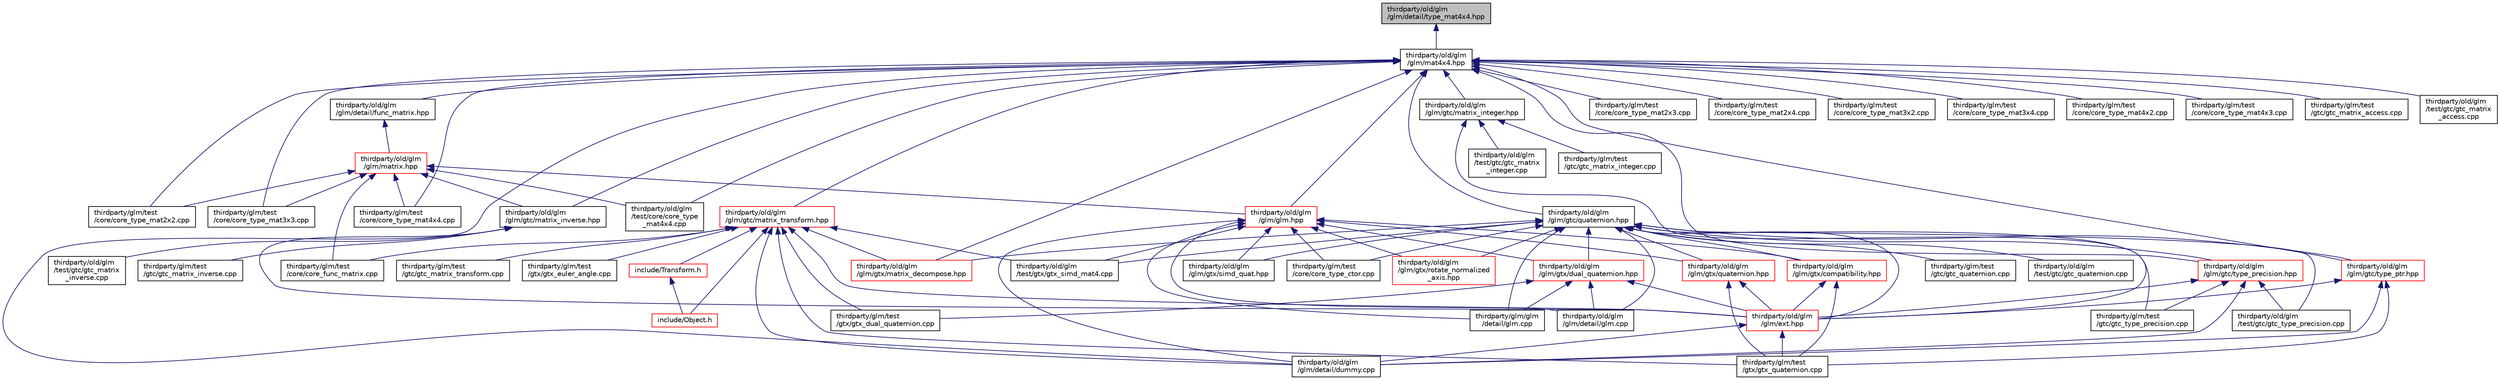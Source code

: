 digraph "thirdparty/old/glm/glm/detail/type_mat4x4.hpp"
{
  edge [fontname="Helvetica",fontsize="10",labelfontname="Helvetica",labelfontsize="10"];
  node [fontname="Helvetica",fontsize="10",shape=record];
  Node1 [label="thirdparty/old/glm\l/glm/detail/type_mat4x4.hpp",height=0.2,width=0.4,color="black", fillcolor="grey75", style="filled", fontcolor="black"];
  Node1 -> Node2 [dir="back",color="midnightblue",fontsize="10",style="solid",fontname="Helvetica"];
  Node2 [label="thirdparty/old/glm\l/glm/mat4x4.hpp",height=0.2,width=0.4,color="black", fillcolor="white", style="filled",URL="$old_2glm_2glm_2mat4x4_8hpp.html"];
  Node2 -> Node3 [dir="back",color="midnightblue",fontsize="10",style="solid",fontname="Helvetica"];
  Node3 [label="thirdparty/glm/test\l/core/core_type_mat2x2.cpp",height=0.2,width=0.4,color="black", fillcolor="white", style="filled",URL="$glm_2test_2core_2core__type__mat2x2_8cpp.html"];
  Node2 -> Node4 [dir="back",color="midnightblue",fontsize="10",style="solid",fontname="Helvetica"];
  Node4 [label="thirdparty/glm/test\l/core/core_type_mat2x3.cpp",height=0.2,width=0.4,color="black", fillcolor="white", style="filled",URL="$glm_2test_2core_2core__type__mat2x3_8cpp.html"];
  Node2 -> Node5 [dir="back",color="midnightblue",fontsize="10",style="solid",fontname="Helvetica"];
  Node5 [label="thirdparty/glm/test\l/core/core_type_mat2x4.cpp",height=0.2,width=0.4,color="black", fillcolor="white", style="filled",URL="$glm_2test_2core_2core__type__mat2x4_8cpp.html"];
  Node2 -> Node6 [dir="back",color="midnightblue",fontsize="10",style="solid",fontname="Helvetica"];
  Node6 [label="thirdparty/glm/test\l/core/core_type_mat3x2.cpp",height=0.2,width=0.4,color="black", fillcolor="white", style="filled",URL="$glm_2test_2core_2core__type__mat3x2_8cpp.html"];
  Node2 -> Node7 [dir="back",color="midnightblue",fontsize="10",style="solid",fontname="Helvetica"];
  Node7 [label="thirdparty/glm/test\l/core/core_type_mat3x3.cpp",height=0.2,width=0.4,color="black", fillcolor="white", style="filled",URL="$glm_2test_2core_2core__type__mat3x3_8cpp.html"];
  Node2 -> Node8 [dir="back",color="midnightblue",fontsize="10",style="solid",fontname="Helvetica"];
  Node8 [label="thirdparty/glm/test\l/core/core_type_mat3x4.cpp",height=0.2,width=0.4,color="black", fillcolor="white", style="filled",URL="$glm_2test_2core_2core__type__mat3x4_8cpp.html"];
  Node2 -> Node9 [dir="back",color="midnightblue",fontsize="10",style="solid",fontname="Helvetica"];
  Node9 [label="thirdparty/glm/test\l/core/core_type_mat4x2.cpp",height=0.2,width=0.4,color="black", fillcolor="white", style="filled",URL="$glm_2test_2core_2core__type__mat4x2_8cpp.html"];
  Node2 -> Node10 [dir="back",color="midnightblue",fontsize="10",style="solid",fontname="Helvetica"];
  Node10 [label="thirdparty/glm/test\l/core/core_type_mat4x3.cpp",height=0.2,width=0.4,color="black", fillcolor="white", style="filled",URL="$glm_2test_2core_2core__type__mat4x3_8cpp.html"];
  Node2 -> Node11 [dir="back",color="midnightblue",fontsize="10",style="solid",fontname="Helvetica"];
  Node11 [label="thirdparty/glm/test\l/core/core_type_mat4x4.cpp",height=0.2,width=0.4,color="black", fillcolor="white", style="filled",URL="$glm_2test_2core_2core__type__mat4x4_8cpp.html"];
  Node2 -> Node12 [dir="back",color="midnightblue",fontsize="10",style="solid",fontname="Helvetica"];
  Node12 [label="thirdparty/glm/test\l/gtc/gtc_matrix_access.cpp",height=0.2,width=0.4,color="black", fillcolor="white", style="filled",URL="$glm_2test_2gtc_2gtc__matrix__access_8cpp.html"];
  Node2 -> Node13 [dir="back",color="midnightblue",fontsize="10",style="solid",fontname="Helvetica"];
  Node13 [label="thirdparty/old/glm\l/glm/detail/dummy.cpp",height=0.2,width=0.4,color="black", fillcolor="white", style="filled",URL="$old_2glm_2glm_2detail_2dummy_8cpp.html"];
  Node2 -> Node14 [dir="back",color="midnightblue",fontsize="10",style="solid",fontname="Helvetica"];
  Node14 [label="thirdparty/old/glm\l/glm/detail/func_matrix.hpp",height=0.2,width=0.4,color="black", fillcolor="white", style="filled",URL="$old_2glm_2glm_2detail_2func__matrix_8hpp.html"];
  Node14 -> Node15 [dir="back",color="midnightblue",fontsize="10",style="solid",fontname="Helvetica"];
  Node15 [label="thirdparty/old/glm\l/glm/matrix.hpp",height=0.2,width=0.4,color="red", fillcolor="white", style="filled",URL="$old_2glm_2glm_2matrix_8hpp.html"];
  Node15 -> Node16 [dir="back",color="midnightblue",fontsize="10",style="solid",fontname="Helvetica"];
  Node16 [label="thirdparty/glm/test\l/core/core_func_matrix.cpp",height=0.2,width=0.4,color="black", fillcolor="white", style="filled",URL="$glm_2test_2core_2core__func__matrix_8cpp.html"];
  Node15 -> Node3 [dir="back",color="midnightblue",fontsize="10",style="solid",fontname="Helvetica"];
  Node15 -> Node7 [dir="back",color="midnightblue",fontsize="10",style="solid",fontname="Helvetica"];
  Node15 -> Node11 [dir="back",color="midnightblue",fontsize="10",style="solid",fontname="Helvetica"];
  Node15 -> Node17 [dir="back",color="midnightblue",fontsize="10",style="solid",fontname="Helvetica"];
  Node17 [label="thirdparty/old/glm\l/glm/gtc/matrix_inverse.hpp",height=0.2,width=0.4,color="black", fillcolor="white", style="filled",URL="$old_2glm_2glm_2gtc_2matrix__inverse_8hpp.html"];
  Node17 -> Node18 [dir="back",color="midnightblue",fontsize="10",style="solid",fontname="Helvetica"];
  Node18 [label="thirdparty/glm/test\l/gtc/gtc_matrix_inverse.cpp",height=0.2,width=0.4,color="black", fillcolor="white", style="filled",URL="$glm_2test_2gtc_2gtc__matrix__inverse_8cpp.html"];
  Node17 -> Node19 [dir="back",color="midnightblue",fontsize="10",style="solid",fontname="Helvetica"];
  Node19 [label="thirdparty/old/glm\l/glm/ext.hpp",height=0.2,width=0.4,color="red", fillcolor="white", style="filled",URL="$old_2glm_2glm_2ext_8hpp.html"];
  Node19 -> Node20 [dir="back",color="midnightblue",fontsize="10",style="solid",fontname="Helvetica"];
  Node20 [label="thirdparty/glm/test\l/gtx/gtx_quaternion.cpp",height=0.2,width=0.4,color="black", fillcolor="white", style="filled",URL="$glm_2test_2gtx_2gtx__quaternion_8cpp.html"];
  Node19 -> Node13 [dir="back",color="midnightblue",fontsize="10",style="solid",fontname="Helvetica"];
  Node17 -> Node21 [dir="back",color="midnightblue",fontsize="10",style="solid",fontname="Helvetica"];
  Node21 [label="thirdparty/old/glm\l/test/gtc/gtc_matrix\l_inverse.cpp",height=0.2,width=0.4,color="black", fillcolor="white", style="filled",URL="$old_2glm_2test_2gtc_2gtc__matrix__inverse_8cpp.html"];
  Node15 -> Node22 [dir="back",color="midnightblue",fontsize="10",style="solid",fontname="Helvetica"];
  Node22 [label="thirdparty/old/glm\l/glm/glm.hpp",height=0.2,width=0.4,color="red", fillcolor="white", style="filled",URL="$old_2glm_2glm_2glm_8hpp.html"];
  Node22 -> Node23 [dir="back",color="midnightblue",fontsize="10",style="solid",fontname="Helvetica"];
  Node23 [label="thirdparty/glm/glm\l/detail/glm.cpp",height=0.2,width=0.4,color="black", fillcolor="white", style="filled",URL="$glm_2glm_2detail_2glm_8cpp.html"];
  Node22 -> Node24 [dir="back",color="midnightblue",fontsize="10",style="solid",fontname="Helvetica"];
  Node24 [label="thirdparty/glm/test\l/core/core_type_ctor.cpp",height=0.2,width=0.4,color="black", fillcolor="white", style="filled",URL="$core__type__ctor_8cpp.html"];
  Node22 -> Node13 [dir="back",color="midnightblue",fontsize="10",style="solid",fontname="Helvetica"];
  Node22 -> Node25 [dir="back",color="midnightblue",fontsize="10",style="solid",fontname="Helvetica"];
  Node25 [label="thirdparty/old/glm\l/glm/detail/glm.cpp",height=0.2,width=0.4,color="black", fillcolor="white", style="filled",URL="$old_2glm_2glm_2detail_2glm_8cpp.html"];
  Node22 -> Node26 [dir="back",color="midnightblue",fontsize="10",style="solid",fontname="Helvetica"];
  Node26 [label="thirdparty/old/glm\l/glm/gtx/compatibility.hpp",height=0.2,width=0.4,color="red", fillcolor="white", style="filled",URL="$old_2glm_2glm_2gtx_2compatibility_8hpp.html"];
  Node26 -> Node20 [dir="back",color="midnightblue",fontsize="10",style="solid",fontname="Helvetica"];
  Node26 -> Node19 [dir="back",color="midnightblue",fontsize="10",style="solid",fontname="Helvetica"];
  Node22 -> Node27 [dir="back",color="midnightblue",fontsize="10",style="solid",fontname="Helvetica"];
  Node27 [label="thirdparty/old/glm\l/glm/gtx/dual_quaternion.hpp",height=0.2,width=0.4,color="red", fillcolor="white", style="filled",URL="$old_2glm_2glm_2gtx_2dual__quaternion_8hpp.html"];
  Node27 -> Node23 [dir="back",color="midnightblue",fontsize="10",style="solid",fontname="Helvetica"];
  Node27 -> Node28 [dir="back",color="midnightblue",fontsize="10",style="solid",fontname="Helvetica"];
  Node28 [label="thirdparty/glm/test\l/gtx/gtx_dual_quaternion.cpp",height=0.2,width=0.4,color="black", fillcolor="white", style="filled",URL="$glm_2test_2gtx_2gtx__dual__quaternion_8cpp.html"];
  Node27 -> Node25 [dir="back",color="midnightblue",fontsize="10",style="solid",fontname="Helvetica"];
  Node27 -> Node19 [dir="back",color="midnightblue",fontsize="10",style="solid",fontname="Helvetica"];
  Node22 -> Node29 [dir="back",color="midnightblue",fontsize="10",style="solid",fontname="Helvetica"];
  Node29 [label="thirdparty/old/glm\l/glm/gtx/quaternion.hpp",height=0.2,width=0.4,color="red", fillcolor="white", style="filled",URL="$old_2glm_2glm_2gtx_2quaternion_8hpp.html"];
  Node29 -> Node20 [dir="back",color="midnightblue",fontsize="10",style="solid",fontname="Helvetica"];
  Node29 -> Node19 [dir="back",color="midnightblue",fontsize="10",style="solid",fontname="Helvetica"];
  Node22 -> Node30 [dir="back",color="midnightblue",fontsize="10",style="solid",fontname="Helvetica"];
  Node30 [label="thirdparty/old/glm\l/glm/gtx/rotate_normalized\l_axis.hpp",height=0.2,width=0.4,color="red", fillcolor="white", style="filled",URL="$old_2glm_2glm_2gtx_2rotate__normalized__axis_8hpp.html"];
  Node22 -> Node31 [dir="back",color="midnightblue",fontsize="10",style="solid",fontname="Helvetica"];
  Node31 [label="thirdparty/old/glm\l/glm/gtx/simd_quat.hpp",height=0.2,width=0.4,color="black", fillcolor="white", style="filled",URL="$simd__quat_8hpp.html",tooltip="OpenGL Mathematics (glm.g-truc.net) "];
  Node22 -> Node32 [dir="back",color="midnightblue",fontsize="10",style="solid",fontname="Helvetica"];
  Node32 [label="thirdparty/old/glm\l/test/gtx/gtx_simd_mat4.cpp",height=0.2,width=0.4,color="black", fillcolor="white", style="filled",URL="$gtx__simd__mat4_8cpp.html",tooltip="OpenGL Mathematics (glm.g-truc.net) "];
  Node15 -> Node33 [dir="back",color="midnightblue",fontsize="10",style="solid",fontname="Helvetica"];
  Node33 [label="thirdparty/old/glm\l/test/core/core_type\l_mat4x4.cpp",height=0.2,width=0.4,color="black", fillcolor="white", style="filled",URL="$old_2glm_2test_2core_2core__type__mat4x4_8cpp.html"];
  Node2 -> Node34 [dir="back",color="midnightblue",fontsize="10",style="solid",fontname="Helvetica"];
  Node34 [label="thirdparty/old/glm\l/glm/gtc/quaternion.hpp",height=0.2,width=0.4,color="black", fillcolor="white", style="filled",URL="$old_2glm_2glm_2gtc_2quaternion_8hpp.html"];
  Node34 -> Node23 [dir="back",color="midnightblue",fontsize="10",style="solid",fontname="Helvetica"];
  Node34 -> Node24 [dir="back",color="midnightblue",fontsize="10",style="solid",fontname="Helvetica"];
  Node34 -> Node35 [dir="back",color="midnightblue",fontsize="10",style="solid",fontname="Helvetica"];
  Node35 [label="thirdparty/glm/test\l/gtc/gtc_quaternion.cpp",height=0.2,width=0.4,color="black", fillcolor="white", style="filled",URL="$glm_2test_2gtc_2gtc__quaternion_8cpp.html"];
  Node34 -> Node36 [dir="back",color="midnightblue",fontsize="10",style="solid",fontname="Helvetica"];
  Node36 [label="thirdparty/glm/test\l/gtc/gtc_type_precision.cpp",height=0.2,width=0.4,color="black", fillcolor="white", style="filled",URL="$glm_2test_2gtc_2gtc__type__precision_8cpp.html"];
  Node34 -> Node25 [dir="back",color="midnightblue",fontsize="10",style="solid",fontname="Helvetica"];
  Node34 -> Node37 [dir="back",color="midnightblue",fontsize="10",style="solid",fontname="Helvetica"];
  Node37 [label="thirdparty/old/glm\l/glm/gtc/type_precision.hpp",height=0.2,width=0.4,color="red", fillcolor="white", style="filled",URL="$old_2glm_2glm_2gtc_2type__precision_8hpp.html"];
  Node37 -> Node36 [dir="back",color="midnightblue",fontsize="10",style="solid",fontname="Helvetica"];
  Node37 -> Node13 [dir="back",color="midnightblue",fontsize="10",style="solid",fontname="Helvetica"];
  Node37 -> Node19 [dir="back",color="midnightblue",fontsize="10",style="solid",fontname="Helvetica"];
  Node37 -> Node38 [dir="back",color="midnightblue",fontsize="10",style="solid",fontname="Helvetica"];
  Node38 [label="thirdparty/old/glm\l/test/gtc/gtc_type_precision.cpp",height=0.2,width=0.4,color="black", fillcolor="white", style="filled",URL="$old_2glm_2test_2gtc_2gtc__type__precision_8cpp.html"];
  Node34 -> Node19 [dir="back",color="midnightblue",fontsize="10",style="solid",fontname="Helvetica"];
  Node34 -> Node39 [dir="back",color="midnightblue",fontsize="10",style="solid",fontname="Helvetica"];
  Node39 [label="thirdparty/old/glm\l/glm/gtc/type_ptr.hpp",height=0.2,width=0.4,color="red", fillcolor="white", style="filled",URL="$old_2glm_2glm_2gtc_2type__ptr_8hpp.html"];
  Node39 -> Node20 [dir="back",color="midnightblue",fontsize="10",style="solid",fontname="Helvetica"];
  Node39 -> Node13 [dir="back",color="midnightblue",fontsize="10",style="solid",fontname="Helvetica"];
  Node39 -> Node19 [dir="back",color="midnightblue",fontsize="10",style="solid",fontname="Helvetica"];
  Node34 -> Node26 [dir="back",color="midnightblue",fontsize="10",style="solid",fontname="Helvetica"];
  Node34 -> Node27 [dir="back",color="midnightblue",fontsize="10",style="solid",fontname="Helvetica"];
  Node34 -> Node29 [dir="back",color="midnightblue",fontsize="10",style="solid",fontname="Helvetica"];
  Node34 -> Node40 [dir="back",color="midnightblue",fontsize="10",style="solid",fontname="Helvetica"];
  Node40 [label="thirdparty/old/glm\l/glm/gtx/matrix_decompose.hpp",height=0.2,width=0.4,color="red", fillcolor="white", style="filled",URL="$old_2glm_2glm_2gtx_2matrix__decompose_8hpp.html"];
  Node34 -> Node30 [dir="back",color="midnightblue",fontsize="10",style="solid",fontname="Helvetica"];
  Node34 -> Node31 [dir="back",color="midnightblue",fontsize="10",style="solid",fontname="Helvetica"];
  Node34 -> Node41 [dir="back",color="midnightblue",fontsize="10",style="solid",fontname="Helvetica"];
  Node41 [label="thirdparty/old/glm\l/test/gtc/gtc_quaternion.cpp",height=0.2,width=0.4,color="black", fillcolor="white", style="filled",URL="$old_2glm_2test_2gtc_2gtc__quaternion_8cpp.html"];
  Node34 -> Node38 [dir="back",color="midnightblue",fontsize="10",style="solid",fontname="Helvetica"];
  Node34 -> Node32 [dir="back",color="midnightblue",fontsize="10",style="solid",fontname="Helvetica"];
  Node2 -> Node42 [dir="back",color="midnightblue",fontsize="10",style="solid",fontname="Helvetica"];
  Node42 [label="thirdparty/old/glm\l/glm/gtc/matrix_integer.hpp",height=0.2,width=0.4,color="black", fillcolor="white", style="filled",URL="$old_2glm_2glm_2gtc_2matrix__integer_8hpp.html"];
  Node42 -> Node43 [dir="back",color="midnightblue",fontsize="10",style="solid",fontname="Helvetica"];
  Node43 [label="thirdparty/glm/test\l/gtc/gtc_matrix_integer.cpp",height=0.2,width=0.4,color="black", fillcolor="white", style="filled",URL="$glm_2test_2gtc_2gtc__matrix__integer_8cpp.html"];
  Node42 -> Node19 [dir="back",color="midnightblue",fontsize="10",style="solid",fontname="Helvetica"];
  Node42 -> Node44 [dir="back",color="midnightblue",fontsize="10",style="solid",fontname="Helvetica"];
  Node44 [label="thirdparty/old/glm\l/test/gtc/gtc_matrix\l_integer.cpp",height=0.2,width=0.4,color="black", fillcolor="white", style="filled",URL="$old_2glm_2test_2gtc_2gtc__matrix__integer_8cpp.html"];
  Node2 -> Node17 [dir="back",color="midnightblue",fontsize="10",style="solid",fontname="Helvetica"];
  Node2 -> Node45 [dir="back",color="midnightblue",fontsize="10",style="solid",fontname="Helvetica"];
  Node45 [label="thirdparty/old/glm\l/glm/gtc/matrix_transform.hpp",height=0.2,width=0.4,color="red", fillcolor="white", style="filled",URL="$old_2glm_2glm_2gtc_2matrix__transform_8hpp.html"];
  Node45 -> Node46 [dir="back",color="midnightblue",fontsize="10",style="solid",fontname="Helvetica"];
  Node46 [label="include/Transform.h",height=0.2,width=0.4,color="red", fillcolor="white", style="filled",URL="$Transform_8h.html",tooltip="Responsible for holding matrix operations in model, view, and projection space. "];
  Node46 -> Node47 [dir="back",color="midnightblue",fontsize="10",style="solid",fontname="Helvetica"];
  Node47 [label="include/Object.h",height=0.2,width=0.4,color="red", fillcolor="white", style="filled",URL="$Object_8h.html",tooltip="Sets up an OpenGL camera. "];
  Node45 -> Node47 [dir="back",color="midnightblue",fontsize="10",style="solid",fontname="Helvetica"];
  Node45 -> Node16 [dir="back",color="midnightblue",fontsize="10",style="solid",fontname="Helvetica"];
  Node45 -> Node48 [dir="back",color="midnightblue",fontsize="10",style="solid",fontname="Helvetica"];
  Node48 [label="thirdparty/glm/test\l/gtc/gtc_matrix_transform.cpp",height=0.2,width=0.4,color="black", fillcolor="white", style="filled",URL="$glm_2test_2gtc_2gtc__matrix__transform_8cpp.html"];
  Node45 -> Node28 [dir="back",color="midnightblue",fontsize="10",style="solid",fontname="Helvetica"];
  Node45 -> Node49 [dir="back",color="midnightblue",fontsize="10",style="solid",fontname="Helvetica"];
  Node49 [label="thirdparty/glm/test\l/gtx/gtx_euler_angle.cpp",height=0.2,width=0.4,color="black", fillcolor="white", style="filled",URL="$glm_2test_2gtx_2gtx__euler__angle_8cpp.html"];
  Node45 -> Node20 [dir="back",color="midnightblue",fontsize="10",style="solid",fontname="Helvetica"];
  Node45 -> Node13 [dir="back",color="midnightblue",fontsize="10",style="solid",fontname="Helvetica"];
  Node45 -> Node19 [dir="back",color="midnightblue",fontsize="10",style="solid",fontname="Helvetica"];
  Node45 -> Node40 [dir="back",color="midnightblue",fontsize="10",style="solid",fontname="Helvetica"];
  Node45 -> Node32 [dir="back",color="midnightblue",fontsize="10",style="solid",fontname="Helvetica"];
  Node2 -> Node22 [dir="back",color="midnightblue",fontsize="10",style="solid",fontname="Helvetica"];
  Node2 -> Node37 [dir="back",color="midnightblue",fontsize="10",style="solid",fontname="Helvetica"];
  Node2 -> Node39 [dir="back",color="midnightblue",fontsize="10",style="solid",fontname="Helvetica"];
  Node2 -> Node40 [dir="back",color="midnightblue",fontsize="10",style="solid",fontname="Helvetica"];
  Node2 -> Node33 [dir="back",color="midnightblue",fontsize="10",style="solid",fontname="Helvetica"];
  Node2 -> Node50 [dir="back",color="midnightblue",fontsize="10",style="solid",fontname="Helvetica"];
  Node50 [label="thirdparty/old/glm\l/test/gtc/gtc_matrix\l_access.cpp",height=0.2,width=0.4,color="black", fillcolor="white", style="filled",URL="$old_2glm_2test_2gtc_2gtc__matrix__access_8cpp.html"];
}
